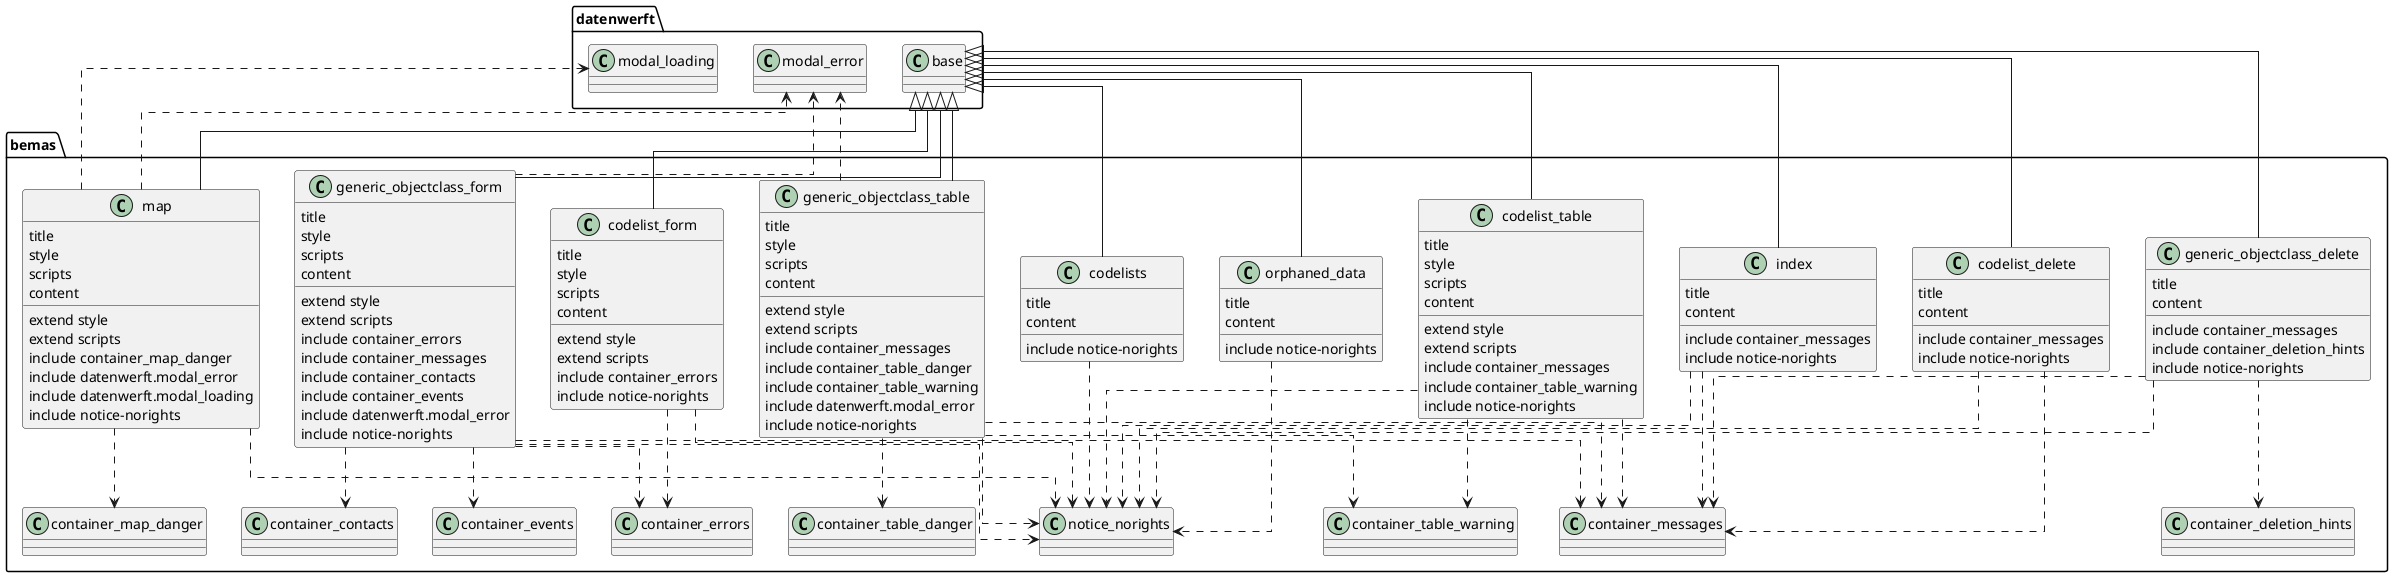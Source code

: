 @startuml
skinparam linetype ortho
top to bottom direction

package bemas {
  class codelists {
    {field} title
    {field} content
    {method} include notice-norights
  }

  class codelist_delete {
    {field} title
    {field} content
    {method} include container_messages
    {method} include notice-norights
  }

  class codelist_form {
    {field} title
    {field} style
    {field} scripts
    {field} content
    {method} extend style
    {method} extend scripts
    {method} include container_errors
    {method} include notice-norights
  }

  class codelist_table {
    {field} title
    {field} style
    {field} scripts
    {field} content
    {method} extend style
    {method} extend scripts
    {method} include container_messages
    {method} include container_table_warning
    {method} include notice-norights
  }

  class container_contacts {}
  class container_deletion_hints {}
  class container_errors {}
  class container_events {}
  class container_map_danger {}
  class container_messages {}
  class container_table_danger {}
  class container_table_warning {}

  class generic_objectclass_delete {
    {field} title
    {field} content
    {method} include container_messages
    {method} include container_deletion_hints
    {method} include notice-norights
  }
  class generic_objectclass_form {
    {field} title
    {field} style
    {field} scripts
    {field} content
    {method} extend style
    {method} extend scripts
    {method} include container_errors
    {method} include container_messages
    {method} include container_contacts
    {method} include container_events
    {method} include datenwerft.modal_error
    {method} include notice-norights
  }

  class generic_objectclass_table {
    {field} title
    {field} style
    {field} scripts
    {field} content
    {method} extend style
    {method} extend scripts
    {method} include container_messages
    {method} include container_table_danger
    {method} include container_table_warning
    {method} include datenwerft.modal_error
    {method} include notice-norights
  }

  class index {
    {field} title
    {field} content
    {method} include container_messages
    {method} include notice-norights
  }

  class map {
    {field} title
    {field} style
    {field} scripts
    {field} content
    {method} extend style
    {method} extend scripts
    {method} include container_map_danger
    {method} include datenwerft.modal_error
    {method} include datenwerft.modal_loading
    {method} include notice-norights
  }

  class notice_norights {}

  class orphaned_data {
    {field} title
    {field} content
    {method} include notice-norights
  }
}

datenwerft.base <|-- bemas.codelists
datenwerft.base <|-- bemas.codelist_delete
datenwerft.base <|-- bemas.codelist_form
datenwerft.base <|-- bemas.codelist_table
datenwerft.base <|-- bemas.generic_objectclass_delete
datenwerft.base <|-- bemas.generic_objectclass_form
datenwerft.base <|-- bemas.generic_objectclass_table
datenwerft.base <|-- bemas.index
datenwerft.base <|-- bemas.map
datenwerft.base <|-- bemas.orphaned_data


bemas.codelists ..> bemas.notice_norights
bemas.codelist_delete ..> bemas.container_messages
bemas.codelist_delete ..> bemas.notice_norights
bemas.codelist_form ..> bemas.container_errors
bemas.codelist_form ..> bemas.notice_norights
bemas.codelist_table ..> bemas.container_messages
bemas.codelist_table ..> bemas.container_table_warning
bemas.codelist_table ..> bemas.notice_norights
bemas.generic_objectclass_delete ..> bemas.container_messages
bemas.generic_objectclass_delete ..> bemas.container_deletion_hints
bemas.generic_objectclass_delete ..> bemas.notice_norights
bemas.generic_objectclass_form ..> datenwerft.modal_error
bemas.generic_objectclass_form ..> bemas.container_errors
bemas.generic_objectclass_form ..> bemas.container_messages
bemas.generic_objectclass_form ..> bemas.container_contacts
bemas.generic_objectclass_form ..> bemas.container_events
bemas.generic_objectclass_form ..> bemas.notice_norights
bemas.generic_objectclass_table ..> datenwerft.modal_error
bemas.generic_objectclass_table ..> bemas.container_messages
bemas.generic_objectclass_table ..> bemas.container_table_danger
bemas.generic_objectclass_table ..> bemas.container_table_warning
bemas.generic_objectclass_table ..> bemas.notice_norights
bemas.index ..> bemas.container_messages
bemas.index ..> bemas.notice_norights
bemas.map ..> datenwerft.modal_error
bemas.map ..> datenwerft.modal_loading
bemas.map ..> bemas.container_map_danger
bemas.map ..> bemas.notice_norights
bemas.orphaned_data ..> bemas.notice_norights

@enduml